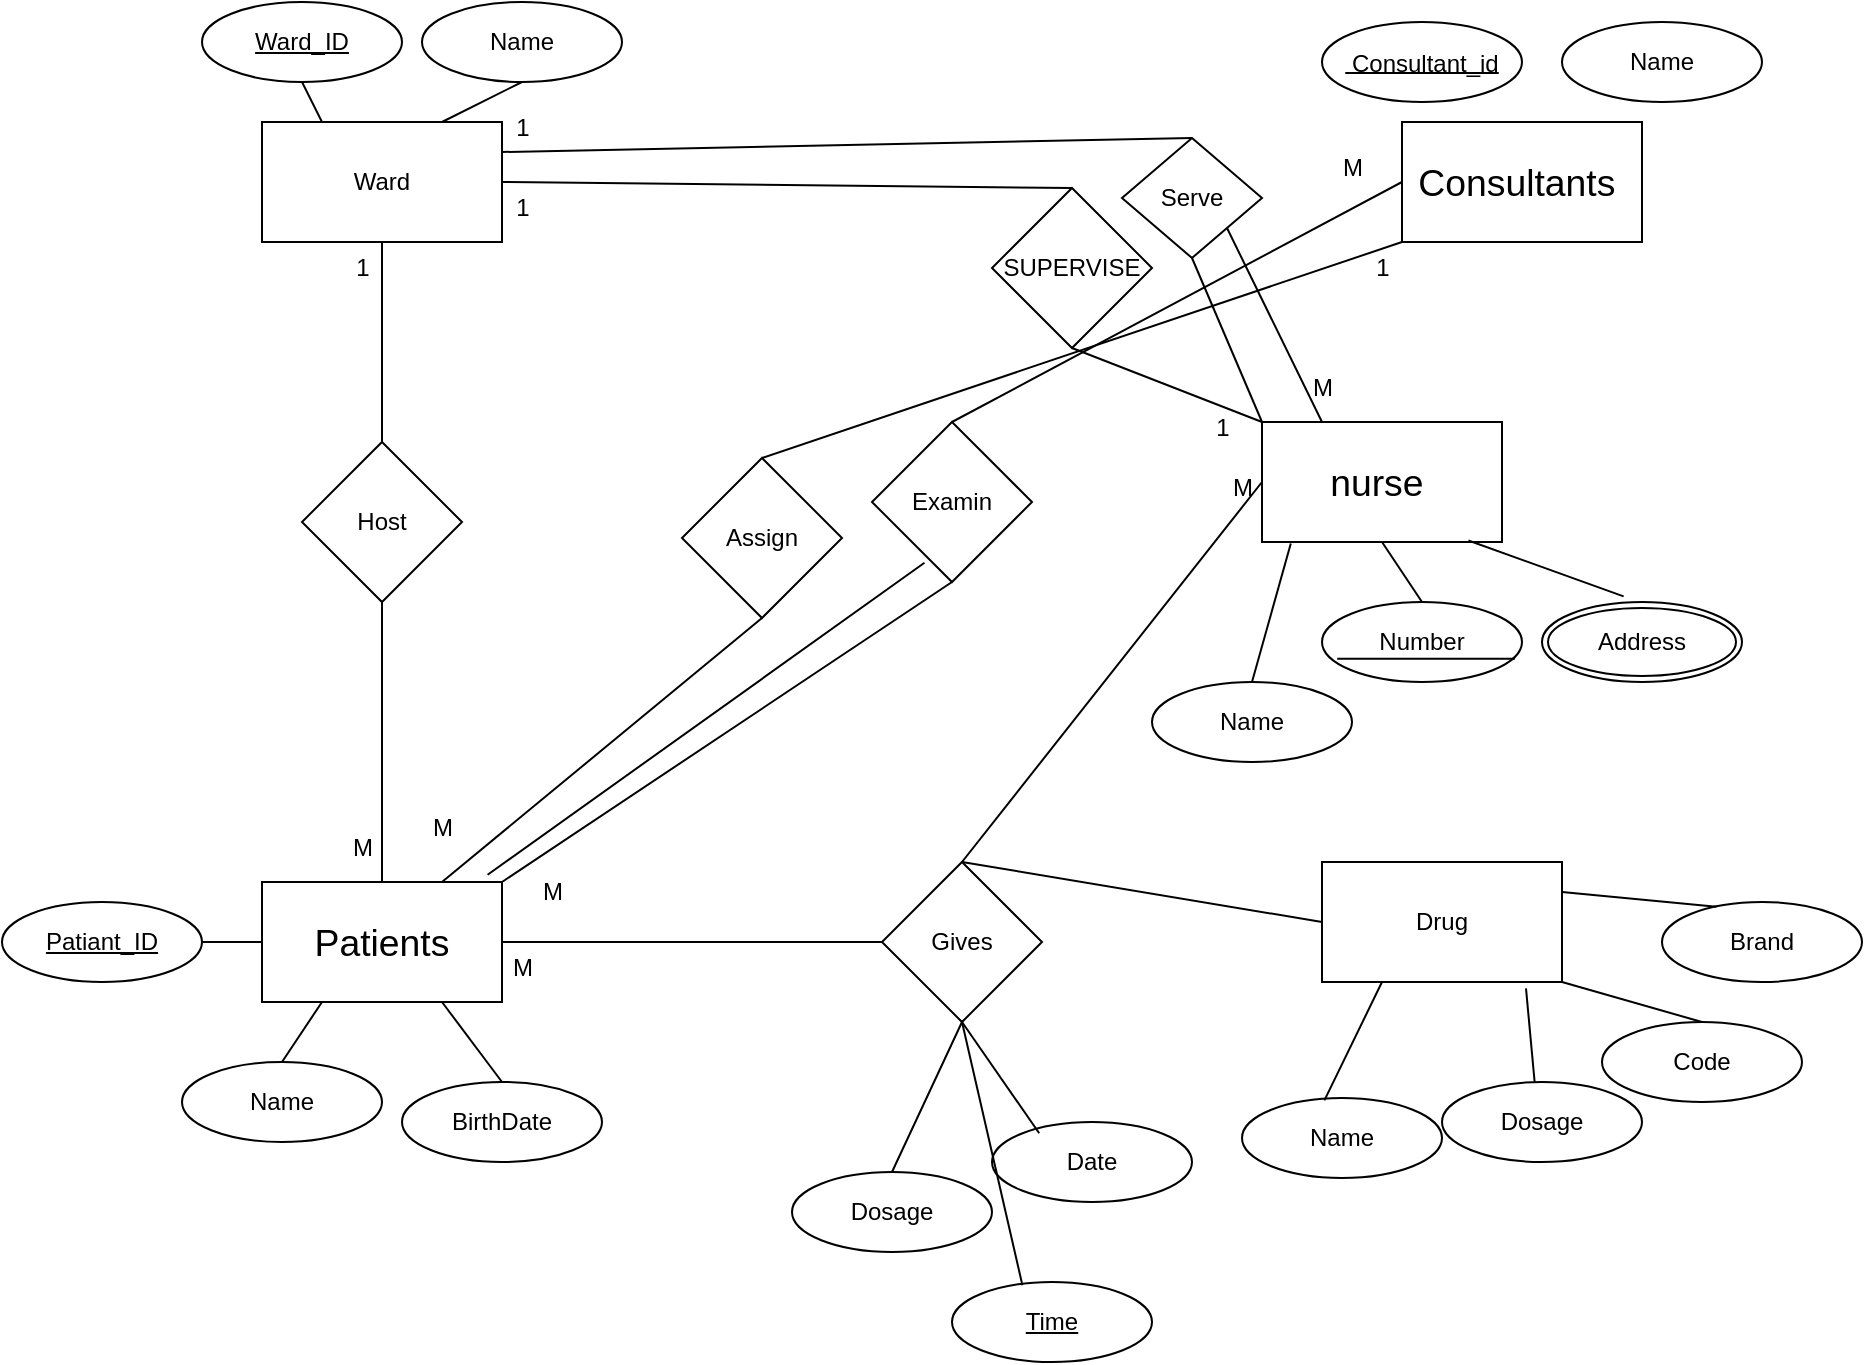 <mxfile version="24.2.5" type="device">
  <diagram name="Page-1" id="T7OC38ZkfeNsGV5fSC1H">
    <mxGraphModel dx="1900" dy="621" grid="1" gridSize="10" guides="1" tooltips="1" connect="1" arrows="1" fold="1" page="1" pageScale="1" pageWidth="850" pageHeight="1100" math="0" shadow="0">
      <root>
        <mxCell id="0" />
        <mxCell id="1" parent="0" />
        <mxCell id="gKj_8K4RhmkQe1DFZOht-1" value="Ward" style="rounded=0;whiteSpace=wrap;html=1;" parent="1" vertex="1">
          <mxGeometry x="80" y="130" width="120" height="60" as="geometry" />
        </mxCell>
        <mxCell id="gKj_8K4RhmkQe1DFZOht-2" value="&lt;span style=&quot;font-size: 14pt; font-family: Arial, sans-serif; position: relative; top: 0.5pt;&quot;&gt;Patients&lt;/span&gt;" style="rounded=0;whiteSpace=wrap;html=1;" parent="1" vertex="1">
          <mxGeometry x="80" y="510" width="120" height="60" as="geometry" />
        </mxCell>
        <mxCell id="gKj_8K4RhmkQe1DFZOht-3" value="Ward_ID" style="ellipse;whiteSpace=wrap;html=1;align=center;fontStyle=4;" parent="1" vertex="1">
          <mxGeometry x="50" y="70" width="100" height="40" as="geometry" />
        </mxCell>
        <mxCell id="gKj_8K4RhmkQe1DFZOht-4" value="Name" style="ellipse;whiteSpace=wrap;html=1;align=center;" parent="1" vertex="1">
          <mxGeometry x="160" y="70" width="100" height="40" as="geometry" />
        </mxCell>
        <mxCell id="gKj_8K4RhmkQe1DFZOht-5" value="" style="endArrow=none;html=1;rounded=0;entryX=0.5;entryY=1;entryDx=0;entryDy=0;exitX=0.25;exitY=0;exitDx=0;exitDy=0;" parent="1" source="gKj_8K4RhmkQe1DFZOht-1" target="gKj_8K4RhmkQe1DFZOht-3" edge="1">
          <mxGeometry width="50" height="50" relative="1" as="geometry">
            <mxPoint x="400" y="350" as="sourcePoint" />
            <mxPoint x="450" y="300" as="targetPoint" />
          </mxGeometry>
        </mxCell>
        <mxCell id="gKj_8K4RhmkQe1DFZOht-6" value="" style="endArrow=none;html=1;rounded=0;entryX=0.5;entryY=1;entryDx=0;entryDy=0;exitX=0.75;exitY=0;exitDx=0;exitDy=0;" parent="1" source="gKj_8K4RhmkQe1DFZOht-1" target="gKj_8K4RhmkQe1DFZOht-4" edge="1">
          <mxGeometry width="50" height="50" relative="1" as="geometry">
            <mxPoint x="400" y="350" as="sourcePoint" />
            <mxPoint x="450" y="300" as="targetPoint" />
          </mxGeometry>
        </mxCell>
        <mxCell id="gKj_8K4RhmkQe1DFZOht-7" value="Patiant_ID" style="ellipse;whiteSpace=wrap;html=1;align=center;fontStyle=4;" parent="1" vertex="1">
          <mxGeometry x="-50" y="520" width="100" height="40" as="geometry" />
        </mxCell>
        <mxCell id="gKj_8K4RhmkQe1DFZOht-8" value="Name" style="ellipse;whiteSpace=wrap;html=1;align=center;" parent="1" vertex="1">
          <mxGeometry x="40" y="600" width="100" height="40" as="geometry" />
        </mxCell>
        <mxCell id="gKj_8K4RhmkQe1DFZOht-9" value="BirthDate" style="ellipse;whiteSpace=wrap;html=1;align=center;" parent="1" vertex="1">
          <mxGeometry x="150" y="610" width="100" height="40" as="geometry" />
        </mxCell>
        <mxCell id="gKj_8K4RhmkQe1DFZOht-10" value="" style="endArrow=none;html=1;rounded=0;entryX=1;entryY=0.5;entryDx=0;entryDy=0;exitX=0;exitY=0.5;exitDx=0;exitDy=0;" parent="1" source="gKj_8K4RhmkQe1DFZOht-2" target="gKj_8K4RhmkQe1DFZOht-7" edge="1">
          <mxGeometry width="50" height="50" relative="1" as="geometry">
            <mxPoint x="400" y="750" as="sourcePoint" />
            <mxPoint x="450" y="700" as="targetPoint" />
          </mxGeometry>
        </mxCell>
        <mxCell id="gKj_8K4RhmkQe1DFZOht-11" value="" style="endArrow=none;html=1;rounded=0;entryX=0.5;entryY=0;entryDx=0;entryDy=0;exitX=0.25;exitY=1;exitDx=0;exitDy=0;" parent="1" source="gKj_8K4RhmkQe1DFZOht-2" target="gKj_8K4RhmkQe1DFZOht-8" edge="1">
          <mxGeometry width="50" height="50" relative="1" as="geometry">
            <mxPoint x="400" y="750" as="sourcePoint" />
            <mxPoint x="450" y="700" as="targetPoint" />
          </mxGeometry>
        </mxCell>
        <mxCell id="gKj_8K4RhmkQe1DFZOht-12" value="" style="endArrow=none;html=1;rounded=0;entryX=0.75;entryY=1;entryDx=0;entryDy=0;exitX=0.5;exitY=0;exitDx=0;exitDy=0;" parent="1" source="gKj_8K4RhmkQe1DFZOht-9" target="gKj_8K4RhmkQe1DFZOht-2" edge="1">
          <mxGeometry width="50" height="50" relative="1" as="geometry">
            <mxPoint x="400" y="750" as="sourcePoint" />
            <mxPoint x="450" y="700" as="targetPoint" />
          </mxGeometry>
        </mxCell>
        <mxCell id="gKj_8K4RhmkQe1DFZOht-13" value="Host" style="rhombus;whiteSpace=wrap;html=1;" parent="1" vertex="1">
          <mxGeometry x="100" y="290" width="80" height="80" as="geometry" />
        </mxCell>
        <mxCell id="gKj_8K4RhmkQe1DFZOht-14" value="" style="endArrow=none;html=1;rounded=0;entryX=0.5;entryY=1;entryDx=0;entryDy=0;exitX=0.5;exitY=0;exitDx=0;exitDy=0;" parent="1" source="gKj_8K4RhmkQe1DFZOht-13" target="gKj_8K4RhmkQe1DFZOht-1" edge="1">
          <mxGeometry width="50" height="50" relative="1" as="geometry">
            <mxPoint x="400" y="350" as="sourcePoint" />
            <mxPoint x="450" y="300" as="targetPoint" />
          </mxGeometry>
        </mxCell>
        <mxCell id="gKj_8K4RhmkQe1DFZOht-15" value="" style="endArrow=none;html=1;rounded=0;entryX=0.5;entryY=1;entryDx=0;entryDy=0;exitX=0.5;exitY=0;exitDx=0;exitDy=0;" parent="1" source="gKj_8K4RhmkQe1DFZOht-2" target="gKj_8K4RhmkQe1DFZOht-13" edge="1">
          <mxGeometry width="50" height="50" relative="1" as="geometry">
            <mxPoint x="400" y="350" as="sourcePoint" />
            <mxPoint x="450" y="300" as="targetPoint" />
          </mxGeometry>
        </mxCell>
        <mxCell id="gKj_8K4RhmkQe1DFZOht-17" value="&lt;span style=&quot;font-size: 14pt; font-family: Arial, sans-serif; position: relative; top: 0.5pt;&quot;&gt;Consultants&amp;nbsp;&lt;/span&gt;" style="rounded=0;whiteSpace=wrap;html=1;" parent="1" vertex="1">
          <mxGeometry x="650" y="130" width="120" height="60" as="geometry" />
        </mxCell>
        <mxCell id="gKj_8K4RhmkQe1DFZOht-18" value="&lt;span style=&quot;font-family: Arial, sans-serif; position: relative; top: 0.5pt;&quot;&gt;&amp;nbsp;Consultant_id&lt;/span&gt;" style="ellipse;whiteSpace=wrap;html=1;align=center;fontStyle=4;" parent="1" vertex="1">
          <mxGeometry x="610" y="80" width="100" height="40" as="geometry" />
        </mxCell>
        <mxCell id="gKj_8K4RhmkQe1DFZOht-19" value="Name" style="ellipse;whiteSpace=wrap;html=1;align=center;" parent="1" vertex="1">
          <mxGeometry x="730" y="80" width="100" height="40" as="geometry" />
        </mxCell>
        <mxCell id="gKj_8K4RhmkQe1DFZOht-20" value="&lt;span style=&quot;font-size: 14pt; font-family: Arial, sans-serif; position: relative; top: 0.5pt;&quot;&gt;nurse&amp;nbsp;&lt;/span&gt;" style="rounded=0;whiteSpace=wrap;html=1;" parent="1" vertex="1">
          <mxGeometry x="580" y="280" width="120" height="60" as="geometry" />
        </mxCell>
        <mxCell id="gKj_8K4RhmkQe1DFZOht-23" value="Number" style="ellipse;whiteSpace=wrap;html=1;align=center;" parent="1" vertex="1">
          <mxGeometry x="610" y="370" width="100" height="40" as="geometry" />
        </mxCell>
        <mxCell id="gKj_8K4RhmkQe1DFZOht-24" value="Address" style="ellipse;shape=doubleEllipse;margin=3;whiteSpace=wrap;html=1;align=center;" parent="1" vertex="1">
          <mxGeometry x="720" y="370" width="100" height="40" as="geometry" />
        </mxCell>
        <mxCell id="gKj_8K4RhmkQe1DFZOht-25" value="" style="endArrow=none;html=1;rounded=0;entryX=0.5;entryY=0;entryDx=0;entryDy=0;exitX=0.12;exitY=1.013;exitDx=0;exitDy=0;exitPerimeter=0;" parent="1" source="gKj_8K4RhmkQe1DFZOht-20" target="MiF-8TgCgUd39NZQXSvr-41" edge="1">
          <mxGeometry width="50" height="50" relative="1" as="geometry">
            <mxPoint x="400" y="450" as="sourcePoint" />
            <mxPoint x="575" y="410" as="targetPoint" />
          </mxGeometry>
        </mxCell>
        <mxCell id="gKj_8K4RhmkQe1DFZOht-26" value="" style="endArrow=none;html=1;rounded=0;entryX=0.5;entryY=0;entryDx=0;entryDy=0;exitX=0.5;exitY=1;exitDx=0;exitDy=0;" parent="1" source="gKj_8K4RhmkQe1DFZOht-20" target="gKj_8K4RhmkQe1DFZOht-23" edge="1">
          <mxGeometry width="50" height="50" relative="1" as="geometry">
            <mxPoint x="400" y="450" as="sourcePoint" />
            <mxPoint x="450" y="400" as="targetPoint" />
          </mxGeometry>
        </mxCell>
        <mxCell id="gKj_8K4RhmkQe1DFZOht-27" value="" style="endArrow=none;html=1;rounded=0;entryX=0.408;entryY=-0.07;entryDx=0;entryDy=0;entryPerimeter=0;exitX=0.86;exitY=0.987;exitDx=0;exitDy=0;exitPerimeter=0;" parent="1" source="gKj_8K4RhmkQe1DFZOht-20" target="gKj_8K4RhmkQe1DFZOht-24" edge="1">
          <mxGeometry width="50" height="50" relative="1" as="geometry">
            <mxPoint x="400" y="450" as="sourcePoint" />
            <mxPoint x="450" y="400" as="targetPoint" />
          </mxGeometry>
        </mxCell>
        <mxCell id="gKj_8K4RhmkQe1DFZOht-28" value="Gives" style="rhombus;whiteSpace=wrap;html=1;" parent="1" vertex="1">
          <mxGeometry x="390" y="500" width="80" height="80" as="geometry" />
        </mxCell>
        <mxCell id="gKj_8K4RhmkQe1DFZOht-32" value="" style="endArrow=none;html=1;rounded=0;exitX=0;exitY=0.5;exitDx=0;exitDy=0;entryX=0.5;entryY=0;entryDx=0;entryDy=0;" parent="1" source="gKj_8K4RhmkQe1DFZOht-20" target="gKj_8K4RhmkQe1DFZOht-28" edge="1">
          <mxGeometry width="50" height="50" relative="1" as="geometry">
            <mxPoint x="710" y="530" as="sourcePoint" />
            <mxPoint x="430" y="500" as="targetPoint" />
          </mxGeometry>
        </mxCell>
        <mxCell id="gKj_8K4RhmkQe1DFZOht-33" value="M" style="text;html=1;align=center;verticalAlign=middle;resizable=0;points=[];autosize=1;strokeColor=none;fillColor=none;" parent="1" vertex="1">
          <mxGeometry x="115" y="478" width="30" height="30" as="geometry" />
        </mxCell>
        <mxCell id="gKj_8K4RhmkQe1DFZOht-34" value="1" style="text;html=1;align=center;verticalAlign=middle;resizable=0;points=[];autosize=1;strokeColor=none;fillColor=none;" parent="1" vertex="1">
          <mxGeometry x="115" y="188" width="30" height="30" as="geometry" />
        </mxCell>
        <mxCell id="gKj_8K4RhmkQe1DFZOht-35" value="Examin" style="rhombus;whiteSpace=wrap;html=1;" parent="1" vertex="1">
          <mxGeometry x="385" y="280" width="80" height="80" as="geometry" />
        </mxCell>
        <mxCell id="gKj_8K4RhmkQe1DFZOht-36" value="" style="endArrow=none;html=1;rounded=0;entryX=0;entryY=0.5;entryDx=0;entryDy=0;exitX=0.5;exitY=0;exitDx=0;exitDy=0;" parent="1" source="gKj_8K4RhmkQe1DFZOht-35" target="gKj_8K4RhmkQe1DFZOht-17" edge="1">
          <mxGeometry width="50" height="50" relative="1" as="geometry">
            <mxPoint x="400" y="350" as="sourcePoint" />
            <mxPoint x="450" y="300" as="targetPoint" />
          </mxGeometry>
        </mxCell>
        <mxCell id="gKj_8K4RhmkQe1DFZOht-37" value="" style="endArrow=none;html=1;rounded=0;entryX=0.5;entryY=1;entryDx=0;entryDy=0;exitX=1;exitY=0;exitDx=0;exitDy=0;" parent="1" source="gKj_8K4RhmkQe1DFZOht-2" target="gKj_8K4RhmkQe1DFZOht-35" edge="1">
          <mxGeometry width="50" height="50" relative="1" as="geometry">
            <mxPoint x="400" y="350" as="sourcePoint" />
            <mxPoint x="450" y="300" as="targetPoint" />
          </mxGeometry>
        </mxCell>
        <mxCell id="gKj_8K4RhmkQe1DFZOht-39" value="M" style="text;html=1;align=center;verticalAlign=middle;resizable=0;points=[];autosize=1;strokeColor=none;fillColor=none;" parent="1" vertex="1">
          <mxGeometry x="610" y="138" width="30" height="30" as="geometry" />
        </mxCell>
        <mxCell id="gKj_8K4RhmkQe1DFZOht-40" value="M" style="text;html=1;align=center;verticalAlign=middle;resizable=0;points=[];autosize=1;strokeColor=none;fillColor=none;" parent="1" vertex="1">
          <mxGeometry x="210" y="500" width="30" height="30" as="geometry" />
        </mxCell>
        <mxCell id="gKj_8K4RhmkQe1DFZOht-41" value="" style="endArrow=none;html=1;rounded=0;entryX=0.328;entryY=0.88;entryDx=0;entryDy=0;entryPerimeter=0;exitX=0.94;exitY=-0.06;exitDx=0;exitDy=0;exitPerimeter=0;" parent="1" source="gKj_8K4RhmkQe1DFZOht-2" target="gKj_8K4RhmkQe1DFZOht-35" edge="1">
          <mxGeometry width="50" height="50" relative="1" as="geometry">
            <mxPoint x="400" y="350" as="sourcePoint" />
            <mxPoint x="450" y="300" as="targetPoint" />
          </mxGeometry>
        </mxCell>
        <mxCell id="gKj_8K4RhmkQe1DFZOht-42" value="Drug" style="rounded=0;whiteSpace=wrap;html=1;" parent="1" vertex="1">
          <mxGeometry x="610" y="500" width="120" height="60" as="geometry" />
        </mxCell>
        <mxCell id="gKj_8K4RhmkQe1DFZOht-44" value="Date" style="ellipse;whiteSpace=wrap;html=1;align=center;" parent="1" vertex="1">
          <mxGeometry x="445" y="630" width="100" height="40" as="geometry" />
        </mxCell>
        <mxCell id="gKj_8K4RhmkQe1DFZOht-45" value="Time" style="ellipse;whiteSpace=wrap;html=1;align=center;fontStyle=4;" parent="1" vertex="1">
          <mxGeometry x="425" y="710" width="100" height="40" as="geometry" />
        </mxCell>
        <mxCell id="gKj_8K4RhmkQe1DFZOht-46" value="Name" style="ellipse;whiteSpace=wrap;html=1;align=center;" parent="1" vertex="1">
          <mxGeometry x="570" y="618" width="100" height="40" as="geometry" />
        </mxCell>
        <mxCell id="MiF-8TgCgUd39NZQXSvr-1" value="" style="endArrow=none;html=1;rounded=0;exitX=1;exitY=0.5;exitDx=0;exitDy=0;entryX=0;entryY=0.5;entryDx=0;entryDy=0;" edge="1" parent="1" source="gKj_8K4RhmkQe1DFZOht-2" target="gKj_8K4RhmkQe1DFZOht-28">
          <mxGeometry width="50" height="50" relative="1" as="geometry">
            <mxPoint x="610" y="430" as="sourcePoint" />
            <mxPoint x="660" y="380" as="targetPoint" />
          </mxGeometry>
        </mxCell>
        <mxCell id="MiF-8TgCgUd39NZQXSvr-12" value="" style="endArrow=none;html=1;rounded=0;entryX=0.412;entryY=0.03;entryDx=0;entryDy=0;exitX=0.25;exitY=1;exitDx=0;exitDy=0;entryPerimeter=0;" edge="1" parent="1" source="gKj_8K4RhmkQe1DFZOht-42" target="gKj_8K4RhmkQe1DFZOht-46">
          <mxGeometry width="50" height="50" relative="1" as="geometry">
            <mxPoint x="510" y="480" as="sourcePoint" />
            <mxPoint x="560" y="430" as="targetPoint" />
          </mxGeometry>
        </mxCell>
        <mxCell id="MiF-8TgCgUd39NZQXSvr-17" value="" style="endArrow=none;html=1;rounded=0;entryX=0.352;entryY=0.04;entryDx=0;entryDy=0;exitX=0.5;exitY=1;exitDx=0;exitDy=0;entryPerimeter=0;" edge="1" parent="1" source="gKj_8K4RhmkQe1DFZOht-28" target="gKj_8K4RhmkQe1DFZOht-45">
          <mxGeometry width="50" height="50" relative="1" as="geometry">
            <mxPoint x="510" y="480" as="sourcePoint" />
            <mxPoint x="560" y="430" as="targetPoint" />
          </mxGeometry>
        </mxCell>
        <mxCell id="MiF-8TgCgUd39NZQXSvr-18" value="" style="endArrow=none;html=1;rounded=0;entryX=0.236;entryY=0.14;entryDx=0;entryDy=0;entryPerimeter=0;exitX=0.5;exitY=1;exitDx=0;exitDy=0;" edge="1" parent="1" source="gKj_8K4RhmkQe1DFZOht-28" target="gKj_8K4RhmkQe1DFZOht-44">
          <mxGeometry width="50" height="50" relative="1" as="geometry">
            <mxPoint x="510" y="480" as="sourcePoint" />
            <mxPoint x="560" y="430" as="targetPoint" />
          </mxGeometry>
        </mxCell>
        <mxCell id="MiF-8TgCgUd39NZQXSvr-20" value="" style="endArrow=none;html=1;rounded=0;exitX=0.5;exitY=0;exitDx=0;exitDy=0;" edge="1" parent="1" source="gKj_8K4RhmkQe1DFZOht-28">
          <mxGeometry width="50" height="50" relative="1" as="geometry">
            <mxPoint x="510" y="480" as="sourcePoint" />
            <mxPoint x="610" y="530" as="targetPoint" />
          </mxGeometry>
        </mxCell>
        <mxCell id="MiF-8TgCgUd39NZQXSvr-21" value="Dosage" style="ellipse;whiteSpace=wrap;html=1;align=center;" vertex="1" parent="1">
          <mxGeometry x="345" y="655" width="100" height="40" as="geometry" />
        </mxCell>
        <mxCell id="MiF-8TgCgUd39NZQXSvr-23" value="" style="endArrow=none;html=1;rounded=0;exitX=0.5;exitY=1;exitDx=0;exitDy=0;entryX=0.5;entryY=0;entryDx=0;entryDy=0;" edge="1" parent="1" source="gKj_8K4RhmkQe1DFZOht-28" target="MiF-8TgCgUd39NZQXSvr-21">
          <mxGeometry width="50" height="50" relative="1" as="geometry">
            <mxPoint x="510" y="280" as="sourcePoint" />
            <mxPoint x="560" y="230" as="targetPoint" />
          </mxGeometry>
        </mxCell>
        <mxCell id="MiF-8TgCgUd39NZQXSvr-26" value="" style="endArrow=none;html=1;rounded=0;entryX=0.85;entryY=1.053;entryDx=0;entryDy=0;exitX=0.5;exitY=1;exitDx=0;exitDy=0;entryPerimeter=0;" edge="1" parent="1" source="MiF-8TgCgUd39NZQXSvr-28" target="gKj_8K4RhmkQe1DFZOht-42">
          <mxGeometry width="50" height="50" relative="1" as="geometry">
            <mxPoint x="740" y="430" as="sourcePoint" />
            <mxPoint x="560" y="430" as="targetPoint" />
          </mxGeometry>
        </mxCell>
        <mxCell id="MiF-8TgCgUd39NZQXSvr-28" value="Dosage" style="ellipse;whiteSpace=wrap;html=1;align=center;" vertex="1" parent="1">
          <mxGeometry x="670" y="610" width="100" height="40" as="geometry" />
        </mxCell>
        <mxCell id="MiF-8TgCgUd39NZQXSvr-29" value="SUPERVISE" style="rhombus;whiteSpace=wrap;html=1;" vertex="1" parent="1">
          <mxGeometry x="445" y="163" width="80" height="80" as="geometry" />
        </mxCell>
        <mxCell id="MiF-8TgCgUd39NZQXSvr-30" value="" style="endArrow=none;html=1;rounded=0;entryX=0;entryY=0;entryDx=0;entryDy=0;exitX=0.5;exitY=1;exitDx=0;exitDy=0;" edge="1" parent="1" source="MiF-8TgCgUd39NZQXSvr-29" target="gKj_8K4RhmkQe1DFZOht-20">
          <mxGeometry width="50" height="50" relative="1" as="geometry">
            <mxPoint x="510" y="280" as="sourcePoint" />
            <mxPoint x="560" y="230" as="targetPoint" />
          </mxGeometry>
        </mxCell>
        <mxCell id="MiF-8TgCgUd39NZQXSvr-31" value="" style="endArrow=none;html=1;rounded=0;entryX=0.5;entryY=0;entryDx=0;entryDy=0;exitX=1;exitY=0.5;exitDx=0;exitDy=0;" edge="1" parent="1" source="gKj_8K4RhmkQe1DFZOht-1" target="MiF-8TgCgUd39NZQXSvr-29">
          <mxGeometry width="50" height="50" relative="1" as="geometry">
            <mxPoint x="510" y="280" as="sourcePoint" />
            <mxPoint x="560" y="230" as="targetPoint" />
          </mxGeometry>
        </mxCell>
        <mxCell id="MiF-8TgCgUd39NZQXSvr-32" value="Serve" style="rhombus;whiteSpace=wrap;html=1;" vertex="1" parent="1">
          <mxGeometry x="510" y="138" width="70" height="60" as="geometry" />
        </mxCell>
        <mxCell id="MiF-8TgCgUd39NZQXSvr-33" value="" style="endArrow=none;html=1;rounded=0;entryX=0.5;entryY=1;entryDx=0;entryDy=0;exitX=0;exitY=0;exitDx=0;exitDy=0;" edge="1" parent="1" source="gKj_8K4RhmkQe1DFZOht-20" target="MiF-8TgCgUd39NZQXSvr-32">
          <mxGeometry width="50" height="50" relative="1" as="geometry">
            <mxPoint x="510" y="280" as="sourcePoint" />
            <mxPoint x="560" y="230" as="targetPoint" />
          </mxGeometry>
        </mxCell>
        <mxCell id="MiF-8TgCgUd39NZQXSvr-34" value="" style="endArrow=none;html=1;rounded=0;entryX=0.5;entryY=0;entryDx=0;entryDy=0;exitX=1;exitY=0.25;exitDx=0;exitDy=0;" edge="1" parent="1" source="gKj_8K4RhmkQe1DFZOht-1" target="MiF-8TgCgUd39NZQXSvr-32">
          <mxGeometry width="50" height="50" relative="1" as="geometry">
            <mxPoint x="510" y="280" as="sourcePoint" />
            <mxPoint x="560" y="230" as="targetPoint" />
          </mxGeometry>
        </mxCell>
        <mxCell id="MiF-8TgCgUd39NZQXSvr-35" value="" style="endArrow=none;html=1;rounded=0;entryX=0.25;entryY=0;entryDx=0;entryDy=0;exitX=1;exitY=1;exitDx=0;exitDy=0;" edge="1" parent="1" source="MiF-8TgCgUd39NZQXSvr-32" target="gKj_8K4RhmkQe1DFZOht-20">
          <mxGeometry width="50" height="50" relative="1" as="geometry">
            <mxPoint x="510" y="280" as="sourcePoint" />
            <mxPoint x="560" y="230" as="targetPoint" />
          </mxGeometry>
        </mxCell>
        <mxCell id="MiF-8TgCgUd39NZQXSvr-36" value="1" style="text;html=1;align=center;verticalAlign=middle;resizable=0;points=[];autosize=1;strokeColor=none;fillColor=none;" vertex="1" parent="1">
          <mxGeometry x="195" y="158" width="30" height="30" as="geometry" />
        </mxCell>
        <mxCell id="MiF-8TgCgUd39NZQXSvr-37" value="1" style="text;html=1;align=center;verticalAlign=middle;resizable=0;points=[];autosize=1;strokeColor=none;fillColor=none;" vertex="1" parent="1">
          <mxGeometry x="545" y="268" width="30" height="30" as="geometry" />
        </mxCell>
        <mxCell id="MiF-8TgCgUd39NZQXSvr-38" value="1" style="text;html=1;align=center;verticalAlign=middle;resizable=0;points=[];autosize=1;strokeColor=none;fillColor=none;" vertex="1" parent="1">
          <mxGeometry x="195" y="118" width="30" height="30" as="geometry" />
        </mxCell>
        <mxCell id="MiF-8TgCgUd39NZQXSvr-39" value="M" style="text;html=1;align=center;verticalAlign=middle;resizable=0;points=[];autosize=1;strokeColor=none;fillColor=none;" vertex="1" parent="1">
          <mxGeometry x="595" y="248" width="30" height="30" as="geometry" />
        </mxCell>
        <mxCell id="MiF-8TgCgUd39NZQXSvr-40" value="" style="endArrow=none;html=1;rounded=0;entryX=0.964;entryY=0.71;entryDx=0;entryDy=0;exitX=0.076;exitY=0.71;exitDx=0;exitDy=0;exitPerimeter=0;entryPerimeter=0;" edge="1" parent="1" source="gKj_8K4RhmkQe1DFZOht-23" target="gKj_8K4RhmkQe1DFZOht-23">
          <mxGeometry width="50" height="50" relative="1" as="geometry">
            <mxPoint x="510" y="280" as="sourcePoint" />
            <mxPoint x="560" y="230" as="targetPoint" />
          </mxGeometry>
        </mxCell>
        <mxCell id="MiF-8TgCgUd39NZQXSvr-41" value="Name" style="ellipse;whiteSpace=wrap;html=1;align=center;" vertex="1" parent="1">
          <mxGeometry x="525" y="410" width="100" height="40" as="geometry" />
        </mxCell>
        <mxCell id="MiF-8TgCgUd39NZQXSvr-43" value="Code" style="ellipse;whiteSpace=wrap;html=1;align=center;" vertex="1" parent="1">
          <mxGeometry x="750" y="580" width="100" height="40" as="geometry" />
        </mxCell>
        <mxCell id="MiF-8TgCgUd39NZQXSvr-44" value="Brand" style="ellipse;whiteSpace=wrap;html=1;align=center;" vertex="1" parent="1">
          <mxGeometry x="780" y="520" width="100" height="40" as="geometry" />
        </mxCell>
        <mxCell id="MiF-8TgCgUd39NZQXSvr-45" value="" style="endArrow=none;html=1;rounded=0;entryX=0.5;entryY=0;entryDx=0;entryDy=0;exitX=1;exitY=1;exitDx=0;exitDy=0;" edge="1" parent="1" source="gKj_8K4RhmkQe1DFZOht-42" target="MiF-8TgCgUd39NZQXSvr-43">
          <mxGeometry width="50" height="50" relative="1" as="geometry">
            <mxPoint x="510" y="480" as="sourcePoint" />
            <mxPoint x="560" y="430" as="targetPoint" />
          </mxGeometry>
        </mxCell>
        <mxCell id="MiF-8TgCgUd39NZQXSvr-47" value="" style="endArrow=none;html=1;rounded=0;entryX=0.272;entryY=0.06;entryDx=0;entryDy=0;entryPerimeter=0;exitX=1;exitY=0.25;exitDx=0;exitDy=0;" edge="1" parent="1" source="gKj_8K4RhmkQe1DFZOht-42" target="MiF-8TgCgUd39NZQXSvr-44">
          <mxGeometry width="50" height="50" relative="1" as="geometry">
            <mxPoint x="510" y="480" as="sourcePoint" />
            <mxPoint x="560" y="430" as="targetPoint" />
          </mxGeometry>
        </mxCell>
        <mxCell id="MiF-8TgCgUd39NZQXSvr-48" value="M" style="text;html=1;align=center;verticalAlign=middle;resizable=0;points=[];autosize=1;strokeColor=none;fillColor=none;" vertex="1" parent="1">
          <mxGeometry x="555" y="298" width="30" height="30" as="geometry" />
        </mxCell>
        <mxCell id="MiF-8TgCgUd39NZQXSvr-49" value="M" style="text;html=1;align=center;verticalAlign=middle;resizable=0;points=[];autosize=1;strokeColor=none;fillColor=none;" vertex="1" parent="1">
          <mxGeometry x="195" y="538" width="30" height="30" as="geometry" />
        </mxCell>
        <mxCell id="MiF-8TgCgUd39NZQXSvr-50" value="Assign" style="rhombus;whiteSpace=wrap;html=1;" vertex="1" parent="1">
          <mxGeometry x="290" y="298" width="80" height="80" as="geometry" />
        </mxCell>
        <mxCell id="MiF-8TgCgUd39NZQXSvr-51" value="" style="endArrow=none;html=1;rounded=0;entryX=0.5;entryY=0;entryDx=0;entryDy=0;exitX=0;exitY=1;exitDx=0;exitDy=0;" edge="1" parent="1" source="gKj_8K4RhmkQe1DFZOht-17" target="MiF-8TgCgUd39NZQXSvr-50">
          <mxGeometry width="50" height="50" relative="1" as="geometry">
            <mxPoint x="530" y="410" as="sourcePoint" />
            <mxPoint x="580" y="360" as="targetPoint" />
          </mxGeometry>
        </mxCell>
        <mxCell id="MiF-8TgCgUd39NZQXSvr-52" value="" style="endArrow=none;html=1;rounded=0;entryX=0.5;entryY=1;entryDx=0;entryDy=0;exitX=0.75;exitY=0;exitDx=0;exitDy=0;" edge="1" parent="1" source="gKj_8K4RhmkQe1DFZOht-2" target="MiF-8TgCgUd39NZQXSvr-50">
          <mxGeometry width="50" height="50" relative="1" as="geometry">
            <mxPoint x="530" y="410" as="sourcePoint" />
            <mxPoint x="580" y="360" as="targetPoint" />
          </mxGeometry>
        </mxCell>
        <mxCell id="MiF-8TgCgUd39NZQXSvr-53" value="1" style="text;html=1;align=center;verticalAlign=middle;resizable=0;points=[];autosize=1;strokeColor=none;fillColor=none;" vertex="1" parent="1">
          <mxGeometry x="625" y="188" width="30" height="30" as="geometry" />
        </mxCell>
        <mxCell id="MiF-8TgCgUd39NZQXSvr-54" value="M" style="text;html=1;align=center;verticalAlign=middle;resizable=0;points=[];autosize=1;strokeColor=none;fillColor=none;" vertex="1" parent="1">
          <mxGeometry x="155" y="468" width="30" height="30" as="geometry" />
        </mxCell>
      </root>
    </mxGraphModel>
  </diagram>
</mxfile>
